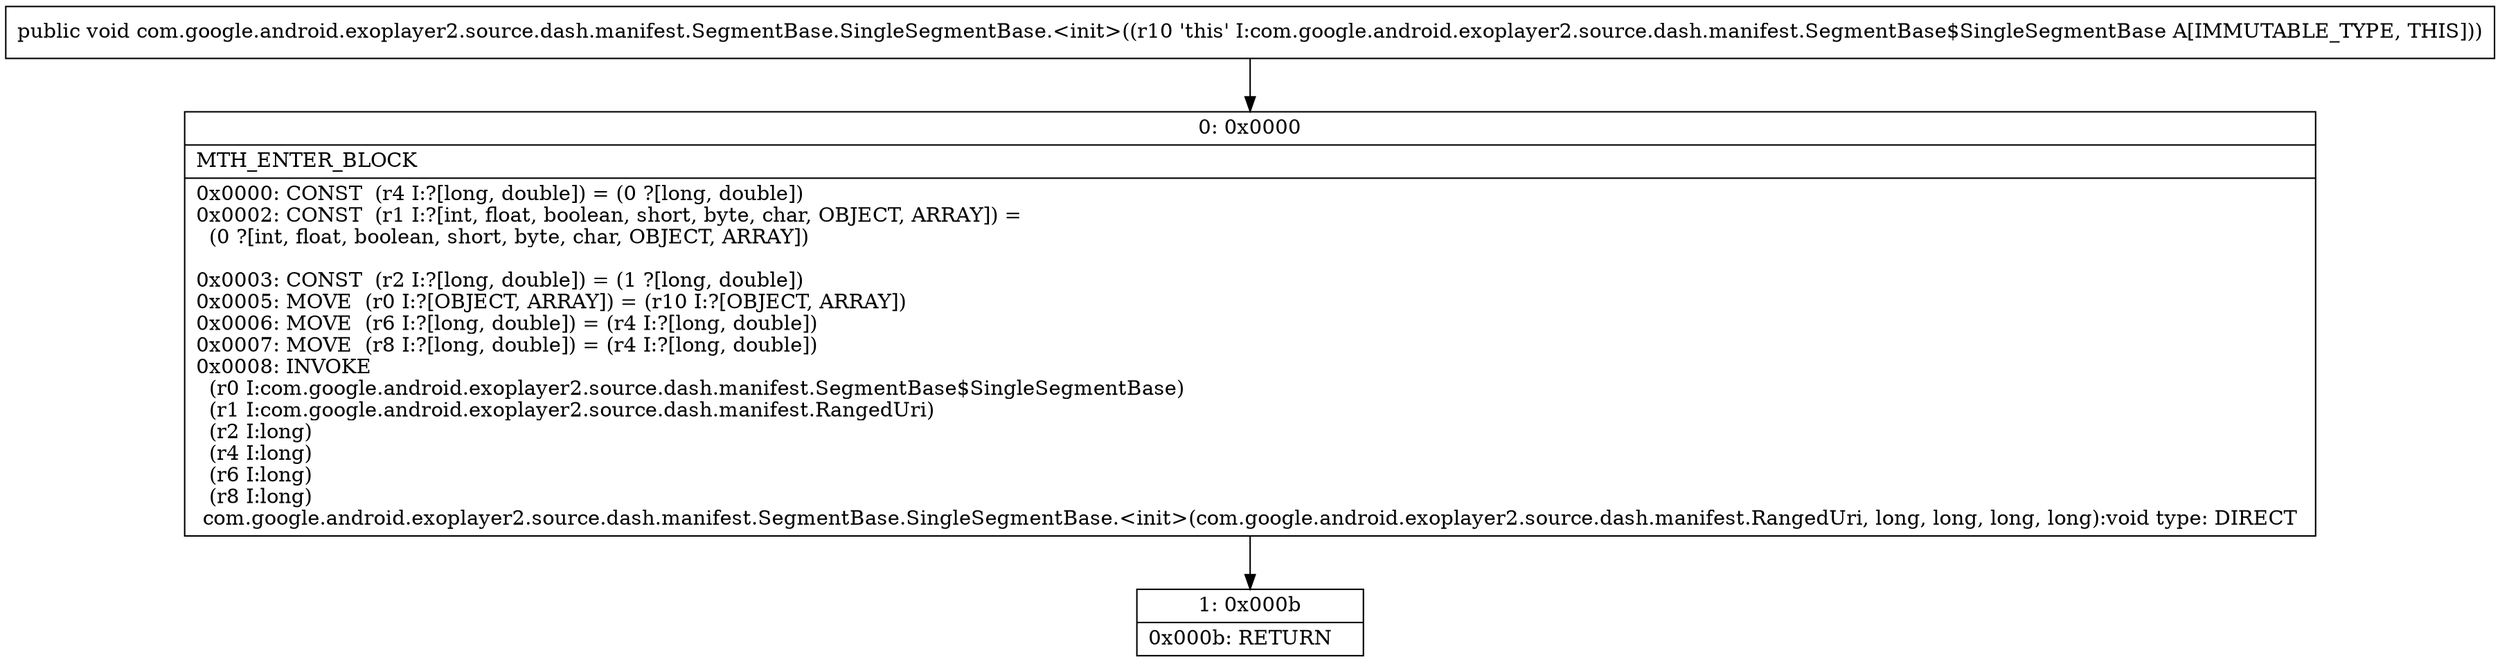 digraph "CFG forcom.google.android.exoplayer2.source.dash.manifest.SegmentBase.SingleSegmentBase.\<init\>()V" {
Node_0 [shape=record,label="{0\:\ 0x0000|MTH_ENTER_BLOCK\l|0x0000: CONST  (r4 I:?[long, double]) = (0 ?[long, double]) \l0x0002: CONST  (r1 I:?[int, float, boolean, short, byte, char, OBJECT, ARRAY]) = \l  (0 ?[int, float, boolean, short, byte, char, OBJECT, ARRAY])\l \l0x0003: CONST  (r2 I:?[long, double]) = (1 ?[long, double]) \l0x0005: MOVE  (r0 I:?[OBJECT, ARRAY]) = (r10 I:?[OBJECT, ARRAY]) \l0x0006: MOVE  (r6 I:?[long, double]) = (r4 I:?[long, double]) \l0x0007: MOVE  (r8 I:?[long, double]) = (r4 I:?[long, double]) \l0x0008: INVOKE  \l  (r0 I:com.google.android.exoplayer2.source.dash.manifest.SegmentBase$SingleSegmentBase)\l  (r1 I:com.google.android.exoplayer2.source.dash.manifest.RangedUri)\l  (r2 I:long)\l  (r4 I:long)\l  (r6 I:long)\l  (r8 I:long)\l com.google.android.exoplayer2.source.dash.manifest.SegmentBase.SingleSegmentBase.\<init\>(com.google.android.exoplayer2.source.dash.manifest.RangedUri, long, long, long, long):void type: DIRECT \l}"];
Node_1 [shape=record,label="{1\:\ 0x000b|0x000b: RETURN   \l}"];
MethodNode[shape=record,label="{public void com.google.android.exoplayer2.source.dash.manifest.SegmentBase.SingleSegmentBase.\<init\>((r10 'this' I:com.google.android.exoplayer2.source.dash.manifest.SegmentBase$SingleSegmentBase A[IMMUTABLE_TYPE, THIS])) }"];
MethodNode -> Node_0;
Node_0 -> Node_1;
}

